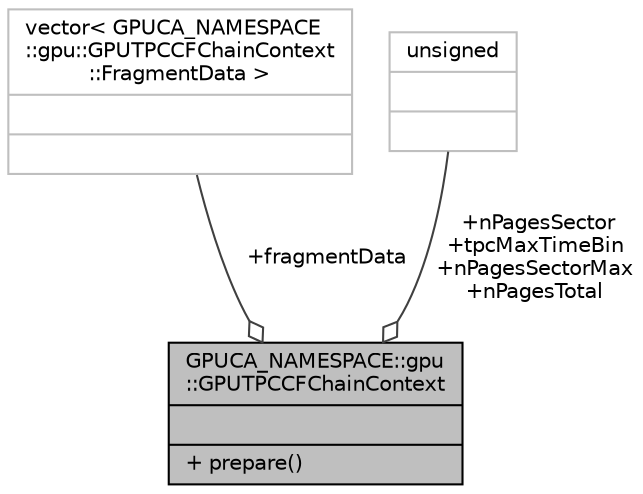 digraph "GPUCA_NAMESPACE::gpu::GPUTPCCFChainContext"
{
 // INTERACTIVE_SVG=YES
  bgcolor="transparent";
  edge [fontname="Helvetica",fontsize="10",labelfontname="Helvetica",labelfontsize="10"];
  node [fontname="Helvetica",fontsize="10",shape=record];
  Node1 [label="{GPUCA_NAMESPACE::gpu\l::GPUTPCCFChainContext\n||+ prepare()\l}",height=0.2,width=0.4,color="black", fillcolor="grey75", style="filled", fontcolor="black"];
  Node2 -> Node1 [color="grey25",fontsize="10",style="solid",label=" +fragmentData" ,arrowhead="odiamond",fontname="Helvetica"];
  Node2 [label="{vector\< GPUCA_NAMESPACE\l::gpu::GPUTPCCFChainContext\l::FragmentData \>\n||}",height=0.2,width=0.4,color="grey75"];
  Node3 -> Node1 [color="grey25",fontsize="10",style="solid",label=" +nPagesSector\n+tpcMaxTimeBin\n+nPagesSectorMax\n+nPagesTotal" ,arrowhead="odiamond",fontname="Helvetica"];
  Node3 [label="{unsigned\n||}",height=0.2,width=0.4,color="grey75"];
}
